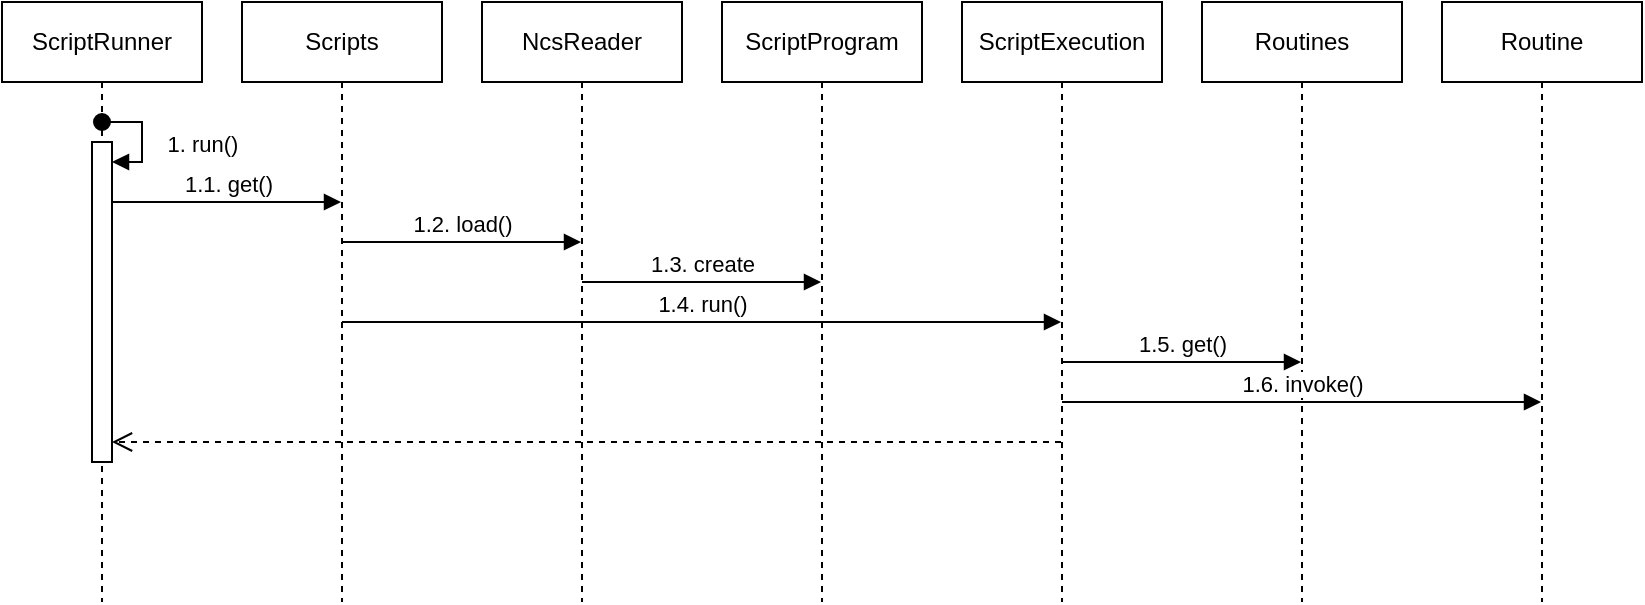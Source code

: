 <mxfile version="19.0.3" type="device"><diagram id="DarfmmLHHMlhZSdhJjxs" name="Page-1"><mxGraphModel dx="1185" dy="635" grid="1" gridSize="10" guides="1" tooltips="1" connect="1" arrows="1" fold="1" page="1" pageScale="1" pageWidth="827" pageHeight="1169" math="0" shadow="0"><root><mxCell id="0"/><mxCell id="1" parent="0"/><mxCell id="pgRGUVQq2fjKTNOPF24k-1" value="ScriptRunner" style="shape=umlLifeline;perimeter=lifelinePerimeter;whiteSpace=wrap;html=1;container=1;collapsible=0;recursiveResize=0;outlineConnect=0;" vertex="1" parent="1"><mxGeometry x="40" y="40" width="100" height="300" as="geometry"/></mxCell><mxCell id="pgRGUVQq2fjKTNOPF24k-7" value="1. run()" style="html=1;verticalAlign=bottom;startArrow=oval;startFill=1;endArrow=block;startSize=8;rounded=0;" edge="1" parent="pgRGUVQq2fjKTNOPF24k-1" target="pgRGUVQq2fjKTNOPF24k-9"><mxGeometry x="0.455" y="-30" width="60" relative="1" as="geometry"><mxPoint x="50" y="60" as="sourcePoint"/><mxPoint x="110" y="60" as="targetPoint"/><Array as="points"><mxPoint x="70" y="60"/><mxPoint x="70" y="80"/></Array><mxPoint x="30" y="30" as="offset"/></mxGeometry></mxCell><mxCell id="pgRGUVQq2fjKTNOPF24k-9" value="" style="html=1;points=[];perimeter=orthogonalPerimeter;" vertex="1" parent="pgRGUVQq2fjKTNOPF24k-1"><mxGeometry x="45" y="70" width="10" height="160" as="geometry"/></mxCell><mxCell id="pgRGUVQq2fjKTNOPF24k-2" value="Scripts" style="shape=umlLifeline;perimeter=lifelinePerimeter;whiteSpace=wrap;html=1;container=1;collapsible=0;recursiveResize=0;outlineConnect=0;" vertex="1" parent="1"><mxGeometry x="160" y="40" width="100" height="300" as="geometry"/></mxCell><mxCell id="pgRGUVQq2fjKTNOPF24k-4" value="ScriptExecution" style="shape=umlLifeline;perimeter=lifelinePerimeter;whiteSpace=wrap;html=1;container=1;collapsible=0;recursiveResize=0;outlineConnect=0;" vertex="1" parent="1"><mxGeometry x="520" y="40" width="100" height="300" as="geometry"/></mxCell><mxCell id="pgRGUVQq2fjKTNOPF24k-5" value="ScriptProgram" style="shape=umlLifeline;perimeter=lifelinePerimeter;whiteSpace=wrap;html=1;container=1;collapsible=0;recursiveResize=0;outlineConnect=0;" vertex="1" parent="1"><mxGeometry x="400" y="40" width="100" height="300" as="geometry"/></mxCell><mxCell id="pgRGUVQq2fjKTNOPF24k-6" value="Routines" style="shape=umlLifeline;perimeter=lifelinePerimeter;whiteSpace=wrap;html=1;container=1;collapsible=0;recursiveResize=0;outlineConnect=0;" vertex="1" parent="1"><mxGeometry x="640" y="40" width="100" height="300" as="geometry"/></mxCell><mxCell id="pgRGUVQq2fjKTNOPF24k-11" value="1.1. get()" style="html=1;verticalAlign=bottom;endArrow=block;rounded=0;" edge="1" parent="1" source="pgRGUVQq2fjKTNOPF24k-9" target="pgRGUVQq2fjKTNOPF24k-2"><mxGeometry width="80" relative="1" as="geometry"><mxPoint x="120" y="140" as="sourcePoint"/><mxPoint x="200" y="140" as="targetPoint"/><Array as="points"><mxPoint x="150" y="140"/></Array></mxGeometry></mxCell><mxCell id="pgRGUVQq2fjKTNOPF24k-12" value="NcsReader" style="shape=umlLifeline;perimeter=lifelinePerimeter;whiteSpace=wrap;html=1;container=1;collapsible=0;recursiveResize=0;outlineConnect=0;" vertex="1" parent="1"><mxGeometry x="280" y="40" width="100" height="300" as="geometry"/></mxCell><mxCell id="pgRGUVQq2fjKTNOPF24k-18" value="1.4. run()" style="html=1;verticalAlign=bottom;endArrow=block;rounded=0;" edge="1" parent="1" source="pgRGUVQq2fjKTNOPF24k-2" target="pgRGUVQq2fjKTNOPF24k-4"><mxGeometry width="80" relative="1" as="geometry"><mxPoint x="209.667" y="200" as="sourcePoint"/><mxPoint x="569.5" y="200" as="targetPoint"/><Array as="points"><mxPoint x="390" y="200"/></Array></mxGeometry></mxCell><mxCell id="pgRGUVQq2fjKTNOPF24k-15" value="1.3. create" style="html=1;verticalAlign=bottom;endArrow=block;rounded=0;" edge="1" parent="1" source="pgRGUVQq2fjKTNOPF24k-12" target="pgRGUVQq2fjKTNOPF24k-5"><mxGeometry width="80" relative="1" as="geometry"><mxPoint x="329.667" y="180" as="sourcePoint"/><mxPoint x="449.5" y="180" as="targetPoint"/><Array as="points"><mxPoint x="390" y="180"/></Array></mxGeometry></mxCell><mxCell id="pgRGUVQq2fjKTNOPF24k-13" value="1.2. load()" style="html=1;verticalAlign=bottom;endArrow=block;rounded=0;" edge="1" parent="1" source="pgRGUVQq2fjKTNOPF24k-2" target="pgRGUVQq2fjKTNOPF24k-12"><mxGeometry width="80" relative="1" as="geometry"><mxPoint x="209.667" y="160" as="sourcePoint"/><mxPoint x="329.5" y="160" as="targetPoint"/><Array as="points"><mxPoint x="270" y="160"/></Array></mxGeometry></mxCell><mxCell id="pgRGUVQq2fjKTNOPF24k-20" value="Routine" style="shape=umlLifeline;perimeter=lifelinePerimeter;whiteSpace=wrap;html=1;container=1;collapsible=0;recursiveResize=0;outlineConnect=0;" vertex="1" parent="1"><mxGeometry x="760" y="40" width="100" height="300" as="geometry"/></mxCell><mxCell id="pgRGUVQq2fjKTNOPF24k-21" value="1.6. invoke()" style="html=1;verticalAlign=bottom;endArrow=block;rounded=0;" edge="1" parent="1" source="pgRGUVQq2fjKTNOPF24k-4" target="pgRGUVQq2fjKTNOPF24k-20"><mxGeometry width="80" relative="1" as="geometry"><mxPoint x="569.667" y="240" as="sourcePoint"/><mxPoint x="809.5" y="240" as="targetPoint"/><Array as="points"><mxPoint x="680" y="240"/></Array></mxGeometry></mxCell><mxCell id="pgRGUVQq2fjKTNOPF24k-22" value="" style="html=1;verticalAlign=bottom;endArrow=open;dashed=1;endSize=8;rounded=0;" edge="1" parent="1" target="pgRGUVQq2fjKTNOPF24k-9"><mxGeometry relative="1" as="geometry"><mxPoint x="569.5" y="260" as="sourcePoint"/><mxPoint x="95" y="260" as="targetPoint"/><Array as="points"><mxPoint x="330" y="260"/></Array></mxGeometry></mxCell><mxCell id="pgRGUVQq2fjKTNOPF24k-19" value="1.5. get()" style="html=1;verticalAlign=bottom;endArrow=block;rounded=0;" edge="1" parent="1" source="pgRGUVQq2fjKTNOPF24k-4" target="pgRGUVQq2fjKTNOPF24k-6"><mxGeometry width="80" relative="1" as="geometry"><mxPoint x="570" y="220" as="sourcePoint"/><mxPoint x="689.5" y="220" as="targetPoint"/><Array as="points"><mxPoint x="630" y="220"/></Array></mxGeometry></mxCell></root></mxGraphModel></diagram></mxfile>